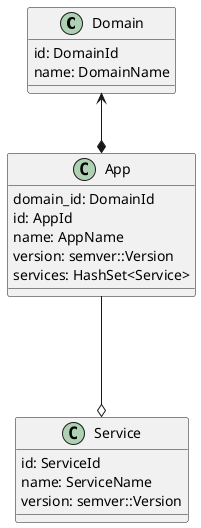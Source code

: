 @startuml

Domain <--* App
App ---o Service

class Domain {
id: DomainId
name: DomainName
}

class App {
domain_id: DomainId
id: AppId
name: AppName
version: semver::Version
services: HashSet<Service>
}

class Service {
id: ServiceId
name: ServiceName
version: semver::Version
}


@enduml